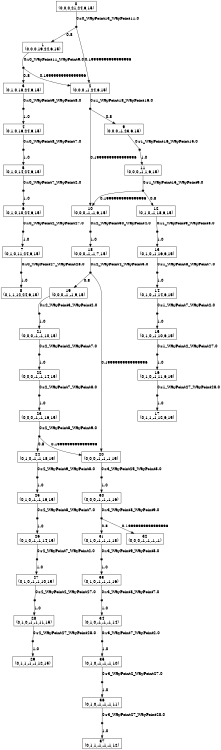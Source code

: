 digraph MDP {
size="8,5"
node [shape=box];
0 -> n0_0 [ arrowhead=none,label="0:r0_WayPoint13_WayPoint11.0" ];
n0_0 [ shape=point,width=0.1,height=0.1,label="" ];
n0_0 -> 1 [ label="0.8" ];
n0_0 -> 2 [ label="0.19999999999999996" ];
1 -> n1_0 [ arrowhead=none,label="0:r0_WayPoint11_WayPoint9.0" ];
n1_0 [ shape=point,width=0.1,height=0.1,label="" ];
n1_0 -> 2 [ label="0.19999999999999996" ];
n1_0 -> 3 [ label="0.8" ];
2 -> n2_0 [ arrowhead=none,label="0:r1_WayPoint18_WayPoint16.0" ];
n2_0 [ shape=point,width=0.1,height=0.1,label="" ];
n2_0 -> 9 [ label="0.8" ];
n2_0 -> 10 [ label="0.19999999999999996" ];
3 -> n3_0 [ arrowhead=none,label="0:r0_WayPoint9_WayPoint8.0" ];
n3_0 [ shape=point,width=0.1,height=0.1,label="" ];
n3_0 -> 4 [ label="1.0" ];
4 -> n4_0 [ arrowhead=none,label="0:r0_WayPoint8_WayPoint7.0" ];
n4_0 [ shape=point,width=0.1,height=0.1,label="" ];
n4_0 -> 5 [ label="1.0" ];
5 -> n5_0 [ arrowhead=none,label="0:r0_WayPoint7_WayPoint2.0" ];
n5_0 [ shape=point,width=0.1,height=0.1,label="" ];
n5_0 -> 6 [ label="1.0" ];
6 -> n6_0 [ arrowhead=none,label="0:r0_WayPoint2_WayPoint27.0" ];
n6_0 [ shape=point,width=0.1,height=0.1,label="" ];
n6_0 -> 7 [ label="1.0" ];
7 -> n7_0 [ arrowhead=none,label="0:r0_WayPoint27_WayPoint28.0" ];
n7_0 [ shape=point,width=0.1,height=0.1,label="" ];
n7_0 -> 8 [ label="1.0" ];
9 -> n9_0 [ arrowhead=none,label="0:r1_WayPoint16_WayPoint15.0" ];
n9_0 [ shape=point,width=0.1,height=0.1,label="" ];
n9_0 -> 11 [ label="1.0" ];
10 -> n10_0 [ arrowhead=none,label="0:r2_WayPoint30_WayPoint4.0" ];
n10_0 [ shape=point,width=0.1,height=0.1,label="" ];
n10_0 -> 18 [ label="1.0" ];
11 -> n11_0 [ arrowhead=none,label="0:r1_WayPoint15_WayPoint9.0" ];
n11_0 [ shape=point,width=0.1,height=0.1,label="" ];
n11_0 -> 10 [ label="0.19999999999999996" ];
n11_0 -> 12 [ label="0.8" ];
12 -> n12_0 [ arrowhead=none,label="0:r1_WayPoint9_WayPoint8.0" ];
n12_0 [ shape=point,width=0.1,height=0.1,label="" ];
n12_0 -> 13 [ label="1.0" ];
13 -> n13_0 [ arrowhead=none,label="0:r1_WayPoint8_WayPoint7.0" ];
n13_0 [ shape=point,width=0.1,height=0.1,label="" ];
n13_0 -> 14 [ label="1.0" ];
14 -> n14_0 [ arrowhead=none,label="0:r1_WayPoint7_WayPoint2.0" ];
n14_0 [ shape=point,width=0.1,height=0.1,label="" ];
n14_0 -> 15 [ label="1.0" ];
15 -> n15_0 [ arrowhead=none,label="0:r1_WayPoint2_WayPoint27.0" ];
n15_0 [ shape=point,width=0.1,height=0.1,label="" ];
n15_0 -> 16 [ label="1.0" ];
16 -> n16_0 [ arrowhead=none,label="0:r1_WayPoint27_WayPoint28.0" ];
n16_0 [ shape=point,width=0.1,height=0.1,label="" ];
n16_0 -> 17 [ label="1.0" ];
18 -> n18_0 [ arrowhead=none,label="0:r2_WayPoint4_WayPoint3.0" ];
n18_0 [ shape=point,width=0.1,height=0.1,label="" ];
n18_0 -> 19 [ label="0.8" ];
n18_0 -> 20 [ label="0.19999999999999996" ];
19 -> n19_0 [ arrowhead=none,label="0:r2_WayPoint3_WayPoint2.0" ];
n19_0 [ shape=point,width=0.1,height=0.1,label="" ];
n19_0 -> 21 [ label="1.0" ];
20 -> n20_0 [ arrowhead=none,label="0:r3_WayPoint25_WayPoint8.0" ];
n20_0 [ shape=point,width=0.1,height=0.1,label="" ];
n20_0 -> 30 [ label="1.0" ];
21 -> n21_0 [ arrowhead=none,label="0:r2_WayPoint2_WayPoint7.0" ];
n21_0 [ shape=point,width=0.1,height=0.1,label="" ];
n21_0 -> 22 [ label="1.0" ];
22 -> n22_0 [ arrowhead=none,label="0:r2_WayPoint7_WayPoint8.0" ];
n22_0 [ shape=point,width=0.1,height=0.1,label="" ];
n22_0 -> 23 [ label="1.0" ];
23 -> n23_0 [ arrowhead=none,label="0:r2_WayPoint8_WayPoint9.0" ];
n23_0 [ shape=point,width=0.1,height=0.1,label="" ];
n23_0 -> 20 [ label="0.19999999999999996" ];
n23_0 -> 24 [ label="0.8" ];
24 -> n24_0 [ arrowhead=none,label="0:r2_WayPoint9_WayPoint8.0" ];
n24_0 [ shape=point,width=0.1,height=0.1,label="" ];
n24_0 -> 25 [ label="1.0" ];
25 -> n25_0 [ arrowhead=none,label="0:r2_WayPoint8_WayPoint7.0" ];
n25_0 [ shape=point,width=0.1,height=0.1,label="" ];
n25_0 -> 26 [ label="1.0" ];
26 -> n26_0 [ arrowhead=none,label="0:r2_WayPoint7_WayPoint2.0" ];
n26_0 [ shape=point,width=0.1,height=0.1,label="" ];
n26_0 -> 27 [ label="1.0" ];
27 -> n27_0 [ arrowhead=none,label="0:r2_WayPoint2_WayPoint27.0" ];
n27_0 [ shape=point,width=0.1,height=0.1,label="" ];
n27_0 -> 28 [ label="1.0" ];
28 -> n28_0 [ arrowhead=none,label="0:r2_WayPoint27_WayPoint28.0" ];
n28_0 [ shape=point,width=0.1,height=0.1,label="" ];
n28_0 -> 29 [ label="1.0" ];
30 -> n30_0 [ arrowhead=none,label="0:r3_WayPoint8_WayPoint9.0" ];
n30_0 [ shape=point,width=0.1,height=0.1,label="" ];
n30_0 -> 32 [ label="0.19999999999999996" ];
n30_0 -> 31 [ label="0.8" ];
31 -> n31_0 [ arrowhead=none,label="0:r3_WayPoint9_WayPoint8.0" ];
n31_0 [ shape=point,width=0.1,height=0.1,label="" ];
n31_0 -> 33 [ label="1.0" ];
33 -> n33_0 [ arrowhead=none,label="0:r3_WayPoint8_WayPoint7.0" ];
n33_0 [ shape=point,width=0.1,height=0.1,label="" ];
n33_0 -> 34 [ label="1.0" ];
34 -> n34_0 [ arrowhead=none,label="0:r3_WayPoint7_WayPoint2.0" ];
n34_0 [ shape=point,width=0.1,height=0.1,label="" ];
n34_0 -> 35 [ label="1.0" ];
35 -> n35_0 [ arrowhead=none,label="0:r3_WayPoint2_WayPoint27.0" ];
n35_0 [ shape=point,width=0.1,height=0.1,label="" ];
n35_0 -> 36 [ label="1.0" ];
36 -> n36_0 [ arrowhead=none,label="0:r3_WayPoint27_WayPoint28.0" ];
n36_0 [ shape=point,width=0.1,height=0.1,label="" ];
n36_0 -> 37 [ label="1.0" ];
0 [label="0\n(0,0,0,21,24,6,15)"]
1 [label="1\n(0,0,0,19,24,6,15)"]
2 [label="2\n(0,0,0,-1,24,6,15)"]
3 [label="3\n(0,1,0,18,24,6,15)"]
4 [label="4\n(0,1,0,16,24,6,15)"]
5 [label="5\n(0,1,0,14,24,6,15)"]
6 [label="6\n(0,1,0,10,24,6,15)"]
7 [label="7\n(0,1,0,11,24,6,15)"]
8 [label="8\n(0,1,1,12,24,6,15)"]
9 [label="9\n(0,0,0,-1,23,6,15)"]
10 [label="10\n(0,0,0,-1,-1,6,15)"]
11 [label="11\n(0,0,0,-1,1,6,15)"]
12 [label="12\n(0,1,0,-1,18,6,15)"]
13 [label="13\n(0,1,0,-1,16,6,15)"]
14 [label="14\n(0,1,0,-1,14,6,15)"]
15 [label="15\n(0,1,0,-1,10,6,15)"]
16 [label="16\n(0,1,0,-1,11,6,15)"]
17 [label="17\n(0,1,1,-1,12,6,15)"]
18 [label="18\n(0,0,0,-1,-1,7,15)"]
19 [label="19\n(0,0,0,-1,-1,9,15)"]
20 [label="20\n(0,0,0,-1,-1,-1,15)"]
21 [label="21\n(0,0,0,-1,-1,10,15)"]
22 [label="22\n(0,0,0,-1,-1,14,15)"]
23 [label="23\n(0,0,0,-1,-1,16,15)"]
24 [label="24\n(0,1,0,-1,-1,18,15)"]
25 [label="25\n(0,1,0,-1,-1,16,15)"]
26 [label="26\n(0,1,0,-1,-1,14,15)"]
27 [label="27\n(0,1,0,-1,-1,10,15)"]
28 [label="28\n(0,1,0,-1,-1,11,15)"]
29 [label="29\n(0,1,1,-1,-1,12,15)"]
30 [label="30\n(0,0,0,-1,-1,-1,16)"]
31 [label="31\n(0,1,0,-1,-1,-1,18)"]
32 [label="32\n(0,0,0,-1,-1,-1,-1)"]
33 [label="33\n(0,1,0,-1,-1,-1,16)"]
34 [label="34\n(0,1,0,-1,-1,-1,14)"]
35 [label="35\n(0,1,0,-1,-1,-1,10)"]
36 [label="36\n(0,1,0,-1,-1,-1,11)"]
37 [label="37\n(0,1,1,-1,-1,-1,12)"]
}
